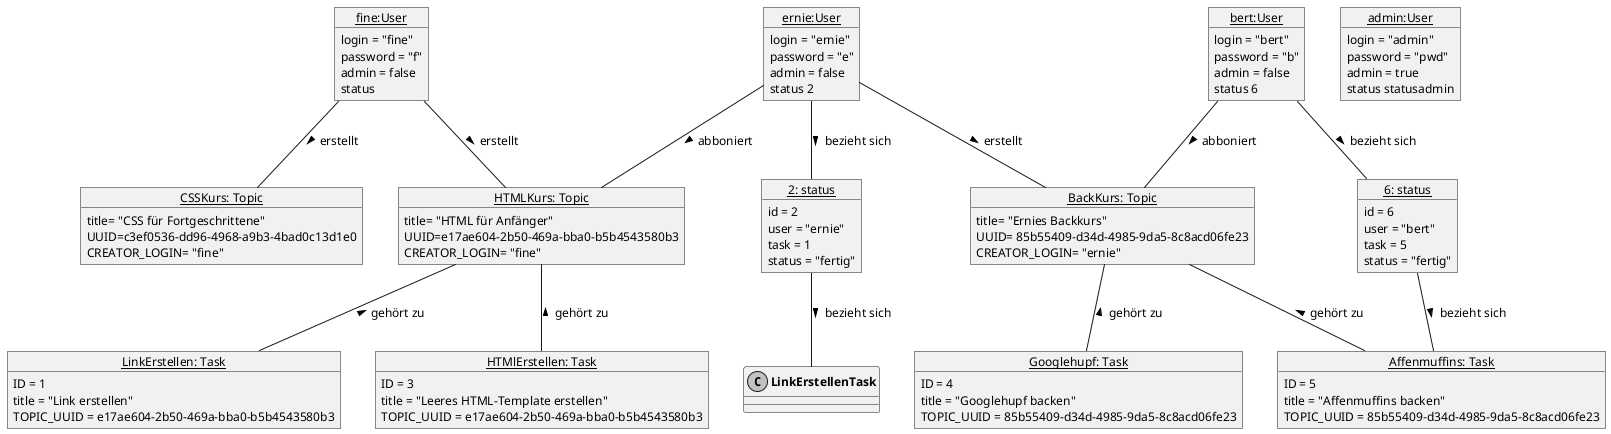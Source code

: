 @startuml

' Layout
skinparam classAttributeIconSize 0
skinparam monochrome true
skinparam shadowing false
skinparam DefaultFontName arial
skinparam DefaultFontSize 12
skinparam ClassFontStyle bold

'User
object "<u>fine:User</u>" as fine{
    login = "fine"
    password = "f"
    admin = false
    status
}
object "<u>ernie:User</u>" as ernie{
    login = "ernie"
    password = "e"
    admin = false
    status 2
}
object "<u>bert:User</u>" as bert{
    login = "bert"
    password = "b"
    admin = false
    status 6
}
object "<u>admin:User</u>" as admin{
    login = "admin"
    password = "pwd"
    admin = true
    status statusadmin
}

'Topics
object "<u>HTMLKurs: Topic</u>" as HTMLKurs{
    title= "HTML für Anfänger"
    UUID=e17ae604-2b50-469a-bba0-b5b4543580b3
    CREATOR_LOGIN= "fine"

}
object "<u>CSSKurs: Topic</u>" as CSSKurs{
    title= "CSS für Fortgeschrittene"
    UUID=c3ef0536-dd96-4968-a9b3-4bad0c13d1e0
    CREATOR_LOGIN= "fine"
}
object "<u>BackKurs: Topic</u>" as BackKurs{
    title= "Ernies Backkurs"
    UUID= 85b55409-d34d-4985-9da5-8c8acd06fe23
    CREATOR_LOGIN= "ernie"
}

'Tasks
object "<u>LinkErstellen: Task</u>" as LinkErstellen {
    ID = 1
    title = "Link erstellen"
    TOPIC_UUID = e17ae604-2b50-469a-bba0-b5b4543580b3
}
object "<u>HTMlErstellen: Task</u>" as HTMlErstellen {
    ID = 3
    title = "Leeres HTML-Template erstellen"
    TOPIC_UUID = e17ae604-2b50-469a-bba0-b5b4543580b3
}
object "<u>Googlehupf: Task</u>" as Googlehupf {
    ID = 4
    title = "Googlehupf backen"
    TOPIC_UUID = 85b55409-d34d-4985-9da5-8c8acd06fe23
}
object "<u>Affenmuffins: Task</u>" as Affenmuffins {
    ID = 5
    title = "Affenmuffins backen"
    TOPIC_UUID = 85b55409-d34d-4985-9da5-8c8acd06fe23
}

'status
object "<u>2: status</u>" as 2{
	id = 2
	user = "ernie"
	task = 1
	status = "fertig"
}

object "<u>6: status</u>" as 6{
	id = 6
	user = "bert"
	task = 5
	status = "fertig"
}

'Assoziationen
fine -- HTMLKurs :> erstellt
fine -- CSSKurs :> erstellt
ernie -- BackKurs :> erstellt

ernie -- 2 :> bezieht sich
bert -- 6 :> bezieht sich

ernie -- HTMLKurs :> abboniert
bert -- BackKurs :> abboniert

HTMLKurs -- LinkErstellen :< gehört zu
HTMLKurs -- HTMlErstellen :< gehört zu

6 -- Affenmuffins :> bezieht sich
2 -- LinkErstellenTask :> bezieht sich

BackKurs -- Googlehupf :< gehört zu
BackKurs -- Affenmuffins :< gehört zu


@enduml